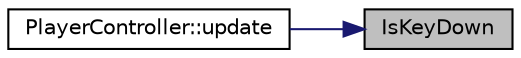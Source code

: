 digraph "IsKeyDown"
{
 // LATEX_PDF_SIZE
  edge [fontname="Helvetica",fontsize="10",labelfontname="Helvetica",labelfontsize="10"];
  node [fontname="Helvetica",fontsize="10",shape=record];
  rankdir="RL";
  Node1 [label="IsKeyDown",height=0.2,width=0.4,color="black", fillcolor="grey75", style="filled", fontcolor="black",tooltip=" "];
  Node1 -> Node2 [dir="back",color="midnightblue",fontsize="10",style="solid",fontname="Helvetica"];
  Node2 [label="PlayerController::update",height=0.2,width=0.4,color="black", fillcolor="white", style="filled",URL="$class_player_controller.html#a01e6a2e4e543eb8f064a671fb3c05a16",tooltip=" "];
}
